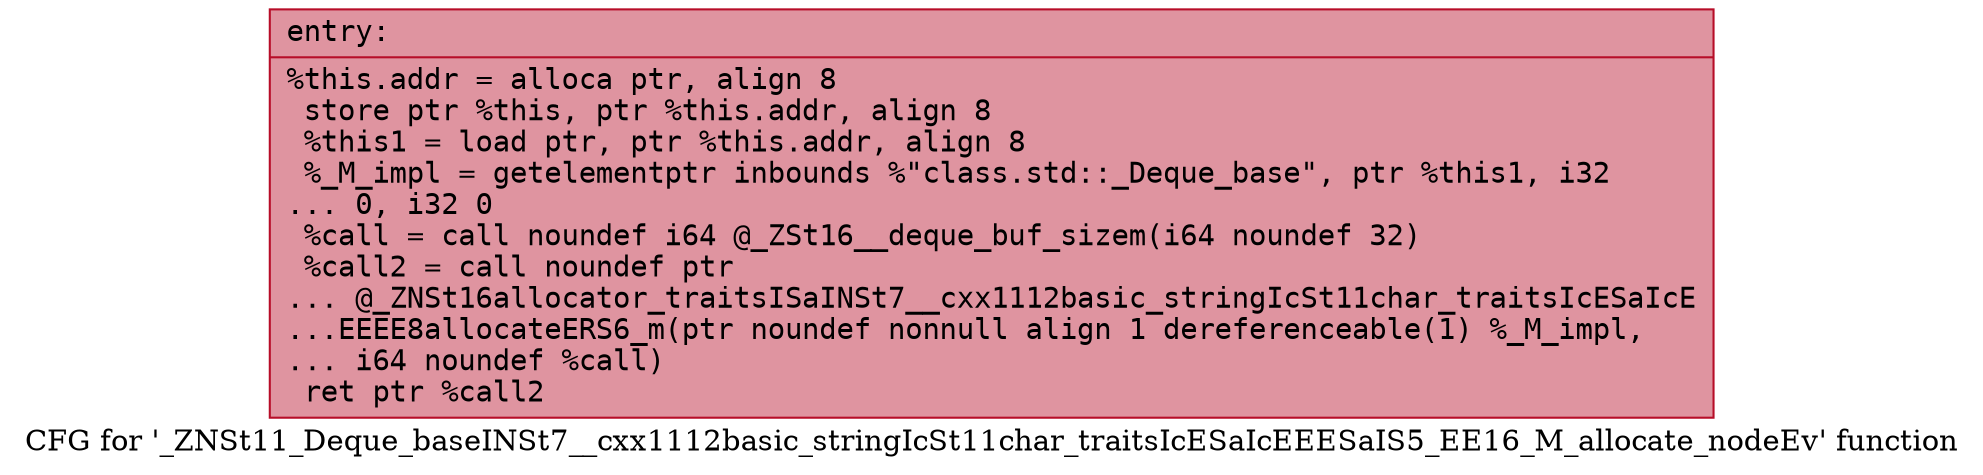 digraph "CFG for '_ZNSt11_Deque_baseINSt7__cxx1112basic_stringIcSt11char_traitsIcESaIcEEESaIS5_EE16_M_allocate_nodeEv' function" {
	label="CFG for '_ZNSt11_Deque_baseINSt7__cxx1112basic_stringIcSt11char_traitsIcESaIcEEESaIS5_EE16_M_allocate_nodeEv' function";

	Node0x5651cd8cf0c0 [shape=record,color="#b70d28ff", style=filled, fillcolor="#b70d2870" fontname="Courier",label="{entry:\l|  %this.addr = alloca ptr, align 8\l  store ptr %this, ptr %this.addr, align 8\l  %this1 = load ptr, ptr %this.addr, align 8\l  %_M_impl = getelementptr inbounds %\"class.std::_Deque_base\", ptr %this1, i32\l... 0, i32 0\l  %call = call noundef i64 @_ZSt16__deque_buf_sizem(i64 noundef 32)\l  %call2 = call noundef ptr\l... @_ZNSt16allocator_traitsISaINSt7__cxx1112basic_stringIcSt11char_traitsIcESaIcE\l...EEEE8allocateERS6_m(ptr noundef nonnull align 1 dereferenceable(1) %_M_impl,\l... i64 noundef %call)\l  ret ptr %call2\l}"];
}
